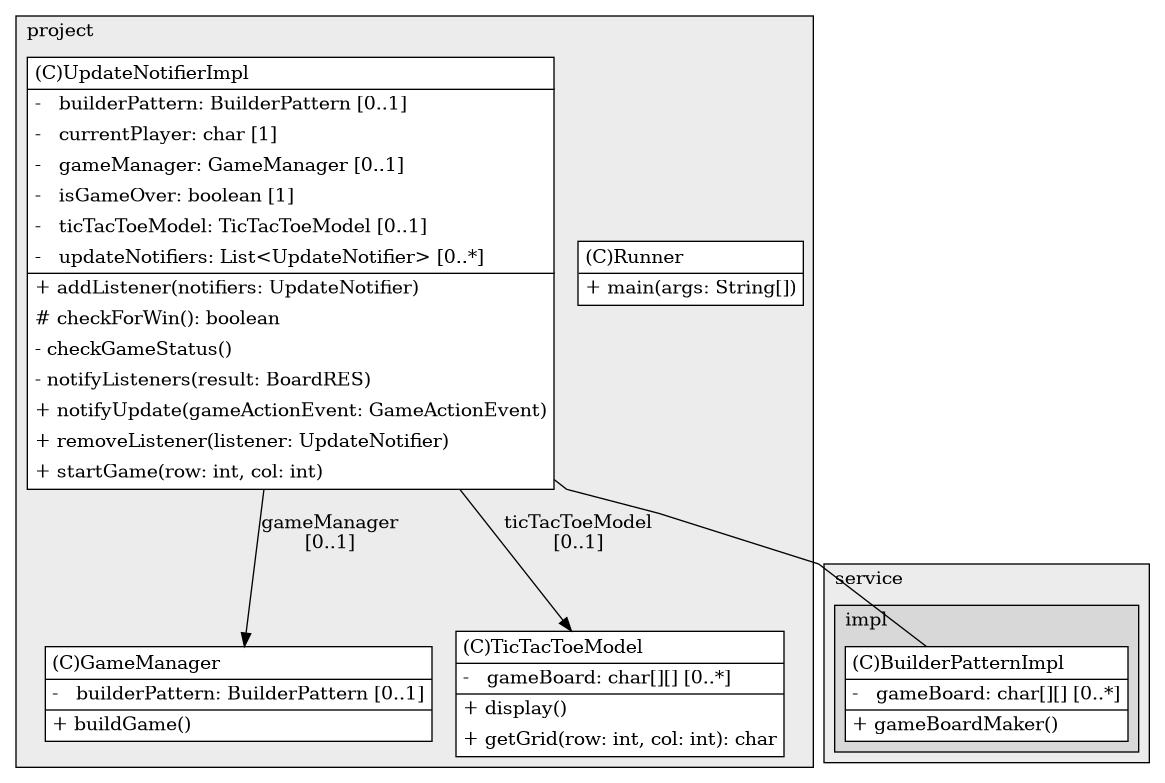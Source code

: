 @startuml

/' diagram meta data start
config=StructureConfiguration;
{
  "projectClassification": {
    "searchMode": "OpenProject", // OpenProject, AllProjects
    "includedProjects": "",
    "pathEndKeywords": "*.impl",
    "isClientPath": "",
    "isClientName": "",
    "isTestPath": "",
    "isTestName": "",
    "isMappingPath": "",
    "isMappingName": "",
    "isDataAccessPath": "",
    "isDataAccessName": "",
    "isDataStructurePath": "",
    "isDataStructureName": "",
    "isInterfaceStructuresPath": "",
    "isInterfaceStructuresName": "",
    "isEntryPointPath": "",
    "isEntryPointName": "",
    "treatFinalFieldsAsMandatory": false
  },
  "graphRestriction": {
    "classPackageExcludeFilter": "",
    "classPackageIncludeFilter": "",
    "classNameExcludeFilter": "",
    "classNameIncludeFilter": "",
    "methodNameExcludeFilter": "",
    "methodNameIncludeFilter": "",
    "removeByInheritance": "", // inheritance/annotation based filtering is done in a second step
    "removeByAnnotation": "",
    "removeByClassPackage": "", // cleanup the graph after inheritance/annotation based filtering is done
    "removeByClassName": "",
    "cutMappings": false,
    "cutEnum": true,
    "cutTests": true,
    "cutClient": true,
    "cutDataAccess": true,
    "cutInterfaceStructures": true,
    "cutDataStructures": true,
    "cutGetterAndSetter": true,
    "cutConstructors": true
  },
  "graphTraversal": {
    "forwardDepth": 3,
    "backwardDepth": 3,
    "classPackageExcludeFilter": "",
    "classPackageIncludeFilter": "",
    "classNameExcludeFilter": "",
    "classNameIncludeFilter": "",
    "methodNameExcludeFilter": "",
    "methodNameIncludeFilter": "",
    "hideMappings": false,
    "hideDataStructures": false,
    "hidePrivateMethods": true,
    "hideInterfaceCalls": true, // indirection: implementation -> interface (is hidden) -> implementation
    "onlyShowApplicationEntryPoints": false, // root node is included
    "useMethodCallsForStructureDiagram": "ForwardOnly" // ForwardOnly, BothDirections, No
  },
  "details": {
    "aggregation": "GroupByClass", // ByClass, GroupByClass, None
    "showClassGenericTypes": true,
    "showMethods": true,
    "showMethodParameterNames": true,
    "showMethodParameterTypes": true,
    "showMethodReturnType": true,
    "showPackageLevels": 2,
    "showDetailedClassStructure": true
  },
  "rootClass": "project.Runner",
  "extensionCallbackMethod": "" // qualified.class.name#methodName - signature: public static String method(String)
}
diagram meta data end '/



digraph g {
    rankdir="TB"
    splines=polyline
    

'nodes 
subgraph cluster_1984153269 { 
   	label=service
	labeljust=l
	fillcolor="#ececec"
	style=filled
   
   subgraph cluster_314490297 { 
   	label=impl
	labeljust=l
	fillcolor="#d8d8d8"
	style=filled
   
   BuilderPatternImpl1821102482[
	label=<<TABLE BORDER="1" CELLBORDER="0" CELLPADDING="4" CELLSPACING="0">
<TR><TD ALIGN="LEFT" >(C)BuilderPatternImpl</TD></TR>
<HR/>
<TR><TD ALIGN="LEFT" >-   gameBoard: char[][] [0..*]</TD></TR>
<HR/>
<TR><TD ALIGN="LEFT" >+ gameBoardMaker()</TD></TR>
</TABLE>>
	style=filled
	margin=0
	shape=plaintext
	fillcolor="#FFFFFF"
];
} 
} 

subgraph cluster_309310695 { 
   	label=project
	labeljust=l
	fillcolor="#ececec"
	style=filled
   
   GameManager309310695[
	label=<<TABLE BORDER="1" CELLBORDER="0" CELLPADDING="4" CELLSPACING="0">
<TR><TD ALIGN="LEFT" >(C)GameManager</TD></TR>
<HR/>
<TR><TD ALIGN="LEFT" >-   builderPattern: BuilderPattern [0..1]</TD></TR>
<HR/>
<TR><TD ALIGN="LEFT" >+ buildGame()</TD></TR>
</TABLE>>
	style=filled
	margin=0
	shape=plaintext
	fillcolor="#FFFFFF"
];

Runner309310695[
	label=<<TABLE BORDER="1" CELLBORDER="0" CELLPADDING="4" CELLSPACING="0">
<TR><TD ALIGN="LEFT" >(C)Runner</TD></TR>
<HR/>
<TR><TD ALIGN="LEFT" >+ main(args: String[])</TD></TR>
</TABLE>>
	style=filled
	margin=0
	shape=plaintext
	fillcolor="#FFFFFF"
];

TicTacToeModel309310695[
	label=<<TABLE BORDER="1" CELLBORDER="0" CELLPADDING="4" CELLSPACING="0">
<TR><TD ALIGN="LEFT" >(C)TicTacToeModel</TD></TR>
<HR/>
<TR><TD ALIGN="LEFT" >-   gameBoard: char[][] [0..*]</TD></TR>
<HR/>
<TR><TD ALIGN="LEFT" >+ display()</TD></TR>
<TR><TD ALIGN="LEFT" >+ getGrid(row: int, col: int): char</TD></TR>
</TABLE>>
	style=filled
	margin=0
	shape=plaintext
	fillcolor="#FFFFFF"
];

UpdateNotifierImpl309310695[
	label=<<TABLE BORDER="1" CELLBORDER="0" CELLPADDING="4" CELLSPACING="0">
<TR><TD ALIGN="LEFT" >(C)UpdateNotifierImpl</TD></TR>
<HR/>
<TR><TD ALIGN="LEFT" >-   builderPattern: BuilderPattern [0..1]</TD></TR>
<TR><TD ALIGN="LEFT" >-   currentPlayer: char [1]</TD></TR>
<TR><TD ALIGN="LEFT" >-   gameManager: GameManager [0..1]</TD></TR>
<TR><TD ALIGN="LEFT" >-   isGameOver: boolean [1]</TD></TR>
<TR><TD ALIGN="LEFT" >-   ticTacToeModel: TicTacToeModel [0..1]</TD></TR>
<TR><TD ALIGN="LEFT" >-   updateNotifiers: List&lt;UpdateNotifier&gt; [0..*]</TD></TR>
<HR/>
<TR><TD ALIGN="LEFT" >+ addListener(notifiers: UpdateNotifier)</TD></TR>
<TR><TD ALIGN="LEFT" ># checkForWin(): boolean</TD></TR>
<TR><TD ALIGN="LEFT" >- checkGameStatus()</TD></TR>
<TR><TD ALIGN="LEFT" >- notifyListeners(result: BoardRES)</TD></TR>
<TR><TD ALIGN="LEFT" >+ notifyUpdate(gameActionEvent: GameActionEvent)</TD></TR>
<TR><TD ALIGN="LEFT" >+ removeListener(listener: UpdateNotifier)</TD></TR>
<TR><TD ALIGN="LEFT" >+ startGame(row: int, col: int)</TD></TR>
</TABLE>>
	style=filled
	margin=0
	shape=plaintext
	fillcolor="#FFFFFF"
];
} 

'edges    
UpdateNotifierImpl309310695 -> BuilderPatternImpl1821102482[arrowhead=none];
UpdateNotifierImpl309310695 -> GameManager309310695[label="gameManager
[0..1]"];
UpdateNotifierImpl309310695 -> TicTacToeModel309310695[label="ticTacToeModel
[0..1]"];
    
}
@enduml